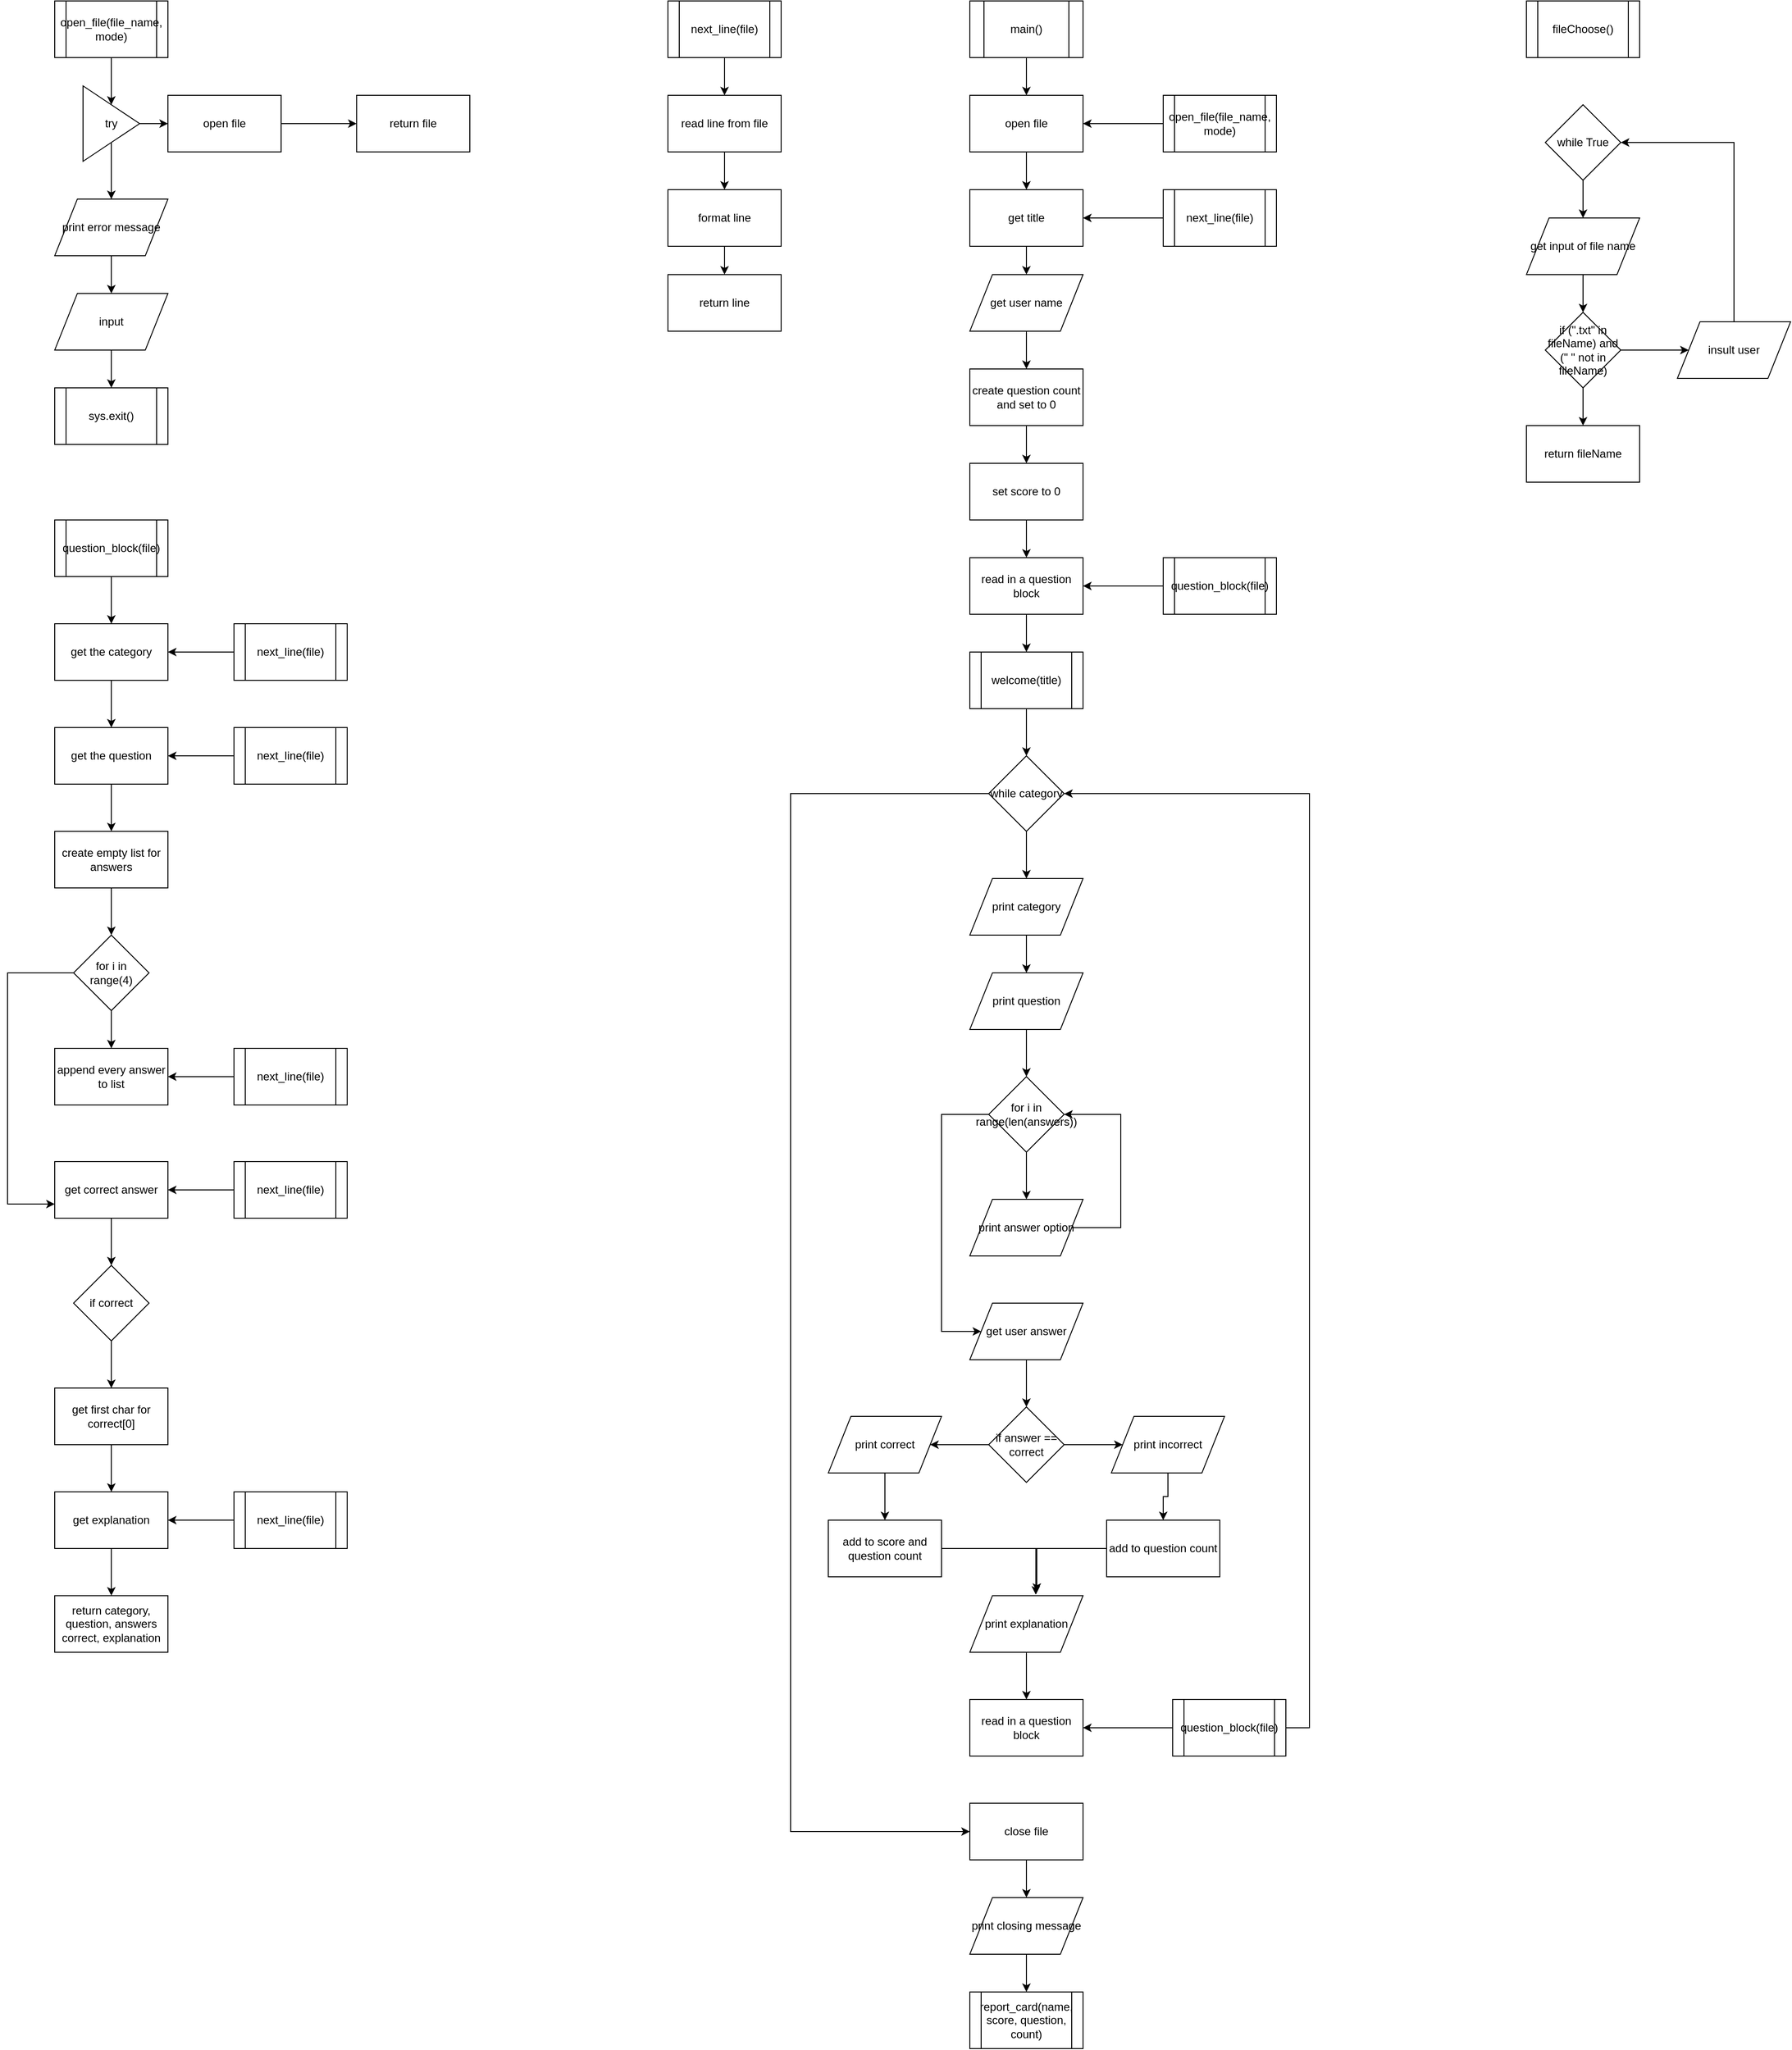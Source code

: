 <mxfile version="11.1.4" type="device"><diagram id="YWIgd0XCycxzVZSlgE9_" name="Page-1"><mxGraphModel dx="1662" dy="824" grid="1" gridSize="10" guides="1" tooltips="1" connect="1" arrows="1" fold="1" page="1" pageScale="1" pageWidth="850" pageHeight="1100" math="0" shadow="0"><root><mxCell id="0"/><mxCell id="1" parent="0"/><mxCell id="66_MxA1El6vl7MiI53ng-3" value="" style="edgeStyle=orthogonalEdgeStyle;rounded=0;orthogonalLoop=1;jettySize=auto;html=1;" parent="1" source="66_MxA1El6vl7MiI53ng-1" target="66_MxA1El6vl7MiI53ng-2" edge="1"><mxGeometry relative="1" as="geometry"/></mxCell><mxCell id="66_MxA1El6vl7MiI53ng-1" value="open_file(file_name, mode)" style="shape=process;whiteSpace=wrap;html=1;backgroundOutline=1;" parent="1" vertex="1"><mxGeometry x="100" y="100" width="120" height="60" as="geometry"/></mxCell><mxCell id="66_MxA1El6vl7MiI53ng-5" value="" style="edgeStyle=orthogonalEdgeStyle;rounded=0;orthogonalLoop=1;jettySize=auto;html=1;" parent="1" source="66_MxA1El6vl7MiI53ng-2" target="66_MxA1El6vl7MiI53ng-4" edge="1"><mxGeometry relative="1" as="geometry"/></mxCell><mxCell id="66_MxA1El6vl7MiI53ng-11" value="" style="edgeStyle=orthogonalEdgeStyle;rounded=0;orthogonalLoop=1;jettySize=auto;html=1;" parent="1" source="66_MxA1El6vl7MiI53ng-2" target="66_MxA1El6vl7MiI53ng-10" edge="1"><mxGeometry relative="1" as="geometry"/></mxCell><mxCell id="66_MxA1El6vl7MiI53ng-2" value="try&lt;br&gt;" style="triangle;whiteSpace=wrap;html=1;" parent="1" vertex="1"><mxGeometry x="130" y="190" width="60" height="80" as="geometry"/></mxCell><mxCell id="66_MxA1El6vl7MiI53ng-7" value="" style="edgeStyle=orthogonalEdgeStyle;rounded=0;orthogonalLoop=1;jettySize=auto;html=1;" parent="1" source="66_MxA1El6vl7MiI53ng-4" target="66_MxA1El6vl7MiI53ng-6" edge="1"><mxGeometry relative="1" as="geometry"/></mxCell><mxCell id="66_MxA1El6vl7MiI53ng-4" value="print error message" style="shape=parallelogram;perimeter=parallelogramPerimeter;whiteSpace=wrap;html=1;" parent="1" vertex="1"><mxGeometry x="100" y="310" width="120" height="60" as="geometry"/></mxCell><mxCell id="66_MxA1El6vl7MiI53ng-9" value="" style="edgeStyle=orthogonalEdgeStyle;rounded=0;orthogonalLoop=1;jettySize=auto;html=1;" parent="1" source="66_MxA1El6vl7MiI53ng-6" target="66_MxA1El6vl7MiI53ng-8" edge="1"><mxGeometry relative="1" as="geometry"/></mxCell><mxCell id="66_MxA1El6vl7MiI53ng-6" value="input" style="shape=parallelogram;perimeter=parallelogramPerimeter;whiteSpace=wrap;html=1;" parent="1" vertex="1"><mxGeometry x="100" y="410" width="120" height="60" as="geometry"/></mxCell><mxCell id="66_MxA1El6vl7MiI53ng-8" value="sys.exit()" style="shape=process;whiteSpace=wrap;html=1;backgroundOutline=1;" parent="1" vertex="1"><mxGeometry x="100" y="510" width="120" height="60" as="geometry"/></mxCell><mxCell id="66_MxA1El6vl7MiI53ng-13" value="" style="edgeStyle=orthogonalEdgeStyle;rounded=0;orthogonalLoop=1;jettySize=auto;html=1;" parent="1" source="66_MxA1El6vl7MiI53ng-10" target="66_MxA1El6vl7MiI53ng-12" edge="1"><mxGeometry relative="1" as="geometry"/></mxCell><mxCell id="66_MxA1El6vl7MiI53ng-10" value="open file" style="rounded=0;whiteSpace=wrap;html=1;" parent="1" vertex="1"><mxGeometry x="220" y="200" width="120" height="60" as="geometry"/></mxCell><mxCell id="66_MxA1El6vl7MiI53ng-12" value="return file" style="rounded=0;whiteSpace=wrap;html=1;" parent="1" vertex="1"><mxGeometry x="420" y="200" width="120" height="60" as="geometry"/></mxCell><mxCell id="66_MxA1El6vl7MiI53ng-24" value="" style="edgeStyle=orthogonalEdgeStyle;rounded=0;orthogonalLoop=1;jettySize=auto;html=1;" parent="1" source="66_MxA1El6vl7MiI53ng-14" target="66_MxA1El6vl7MiI53ng-23" edge="1"><mxGeometry relative="1" as="geometry"/></mxCell><mxCell id="66_MxA1El6vl7MiI53ng-14" value="next_line(file)" style="shape=process;whiteSpace=wrap;html=1;backgroundOutline=1;" parent="1" vertex="1"><mxGeometry x="750" y="100" width="120" height="60" as="geometry"/></mxCell><mxCell id="66_MxA1El6vl7MiI53ng-27" value="" style="edgeStyle=orthogonalEdgeStyle;rounded=0;orthogonalLoop=1;jettySize=auto;html=1;" parent="1" source="66_MxA1El6vl7MiI53ng-23" target="66_MxA1El6vl7MiI53ng-26" edge="1"><mxGeometry relative="1" as="geometry"/></mxCell><mxCell id="66_MxA1El6vl7MiI53ng-23" value="read line from file" style="rounded=0;whiteSpace=wrap;html=1;" parent="1" vertex="1"><mxGeometry x="750" y="200" width="120" height="60" as="geometry"/></mxCell><mxCell id="66_MxA1El6vl7MiI53ng-29" value="" style="edgeStyle=orthogonalEdgeStyle;rounded=0;orthogonalLoop=1;jettySize=auto;html=1;" parent="1" source="66_MxA1El6vl7MiI53ng-26" target="66_MxA1El6vl7MiI53ng-28" edge="1"><mxGeometry relative="1" as="geometry"/></mxCell><mxCell id="66_MxA1El6vl7MiI53ng-26" value="format line" style="rounded=0;whiteSpace=wrap;html=1;" parent="1" vertex="1"><mxGeometry x="750" y="300" width="120" height="60" as="geometry"/></mxCell><mxCell id="66_MxA1El6vl7MiI53ng-28" value="return line" style="rounded=0;whiteSpace=wrap;html=1;" parent="1" vertex="1"><mxGeometry x="750" y="390" width="120" height="60" as="geometry"/></mxCell><mxCell id="66_MxA1El6vl7MiI53ng-32" value="" style="edgeStyle=orthogonalEdgeStyle;rounded=0;orthogonalLoop=1;jettySize=auto;html=1;" parent="1" source="66_MxA1El6vl7MiI53ng-30" target="66_MxA1El6vl7MiI53ng-31" edge="1"><mxGeometry relative="1" as="geometry"/></mxCell><mxCell id="66_MxA1El6vl7MiI53ng-30" value="question_block(file)" style="shape=process;whiteSpace=wrap;html=1;backgroundOutline=1;" parent="1" vertex="1"><mxGeometry x="100" y="650" width="120" height="60" as="geometry"/></mxCell><mxCell id="66_MxA1El6vl7MiI53ng-36" value="" style="edgeStyle=orthogonalEdgeStyle;rounded=0;orthogonalLoop=1;jettySize=auto;html=1;" parent="1" source="66_MxA1El6vl7MiI53ng-31" target="66_MxA1El6vl7MiI53ng-35" edge="1"><mxGeometry relative="1" as="geometry"/></mxCell><mxCell id="66_MxA1El6vl7MiI53ng-31" value="get the category" style="rounded=0;whiteSpace=wrap;html=1;" parent="1" vertex="1"><mxGeometry x="100" y="760" width="120" height="60" as="geometry"/></mxCell><mxCell id="66_MxA1El6vl7MiI53ng-34" value="" style="edgeStyle=orthogonalEdgeStyle;rounded=0;orthogonalLoop=1;jettySize=auto;html=1;" parent="1" source="66_MxA1El6vl7MiI53ng-33" target="66_MxA1El6vl7MiI53ng-31" edge="1"><mxGeometry relative="1" as="geometry"/></mxCell><mxCell id="66_MxA1El6vl7MiI53ng-33" value="next_line(file)" style="shape=process;whiteSpace=wrap;html=1;backgroundOutline=1;" parent="1" vertex="1"><mxGeometry x="290" y="760" width="120" height="60" as="geometry"/></mxCell><mxCell id="66_MxA1El6vl7MiI53ng-40" value="" style="edgeStyle=orthogonalEdgeStyle;rounded=0;orthogonalLoop=1;jettySize=auto;html=1;" parent="1" source="66_MxA1El6vl7MiI53ng-35" target="66_MxA1El6vl7MiI53ng-39" edge="1"><mxGeometry relative="1" as="geometry"/></mxCell><mxCell id="66_MxA1El6vl7MiI53ng-35" value="get the question" style="rounded=0;whiteSpace=wrap;html=1;" parent="1" vertex="1"><mxGeometry x="100" y="870" width="120" height="60" as="geometry"/></mxCell><mxCell id="66_MxA1El6vl7MiI53ng-38" value="" style="edgeStyle=orthogonalEdgeStyle;rounded=0;orthogonalLoop=1;jettySize=auto;html=1;" parent="1" source="66_MxA1El6vl7MiI53ng-37" target="66_MxA1El6vl7MiI53ng-35" edge="1"><mxGeometry relative="1" as="geometry"/></mxCell><mxCell id="66_MxA1El6vl7MiI53ng-37" value="next_line(file)" style="shape=process;whiteSpace=wrap;html=1;backgroundOutline=1;" parent="1" vertex="1"><mxGeometry x="290" y="870" width="120" height="60" as="geometry"/></mxCell><mxCell id="66_MxA1El6vl7MiI53ng-42" value="" style="edgeStyle=orthogonalEdgeStyle;rounded=0;orthogonalLoop=1;jettySize=auto;html=1;" parent="1" source="66_MxA1El6vl7MiI53ng-39" target="66_MxA1El6vl7MiI53ng-41" edge="1"><mxGeometry relative="1" as="geometry"/></mxCell><mxCell id="66_MxA1El6vl7MiI53ng-39" value="create empty list for answers" style="rounded=0;whiteSpace=wrap;html=1;" parent="1" vertex="1"><mxGeometry x="100" y="980" width="120" height="60" as="geometry"/></mxCell><mxCell id="66_MxA1El6vl7MiI53ng-44" value="" style="edgeStyle=orthogonalEdgeStyle;rounded=0;orthogonalLoop=1;jettySize=auto;html=1;" parent="1" source="66_MxA1El6vl7MiI53ng-41" target="66_MxA1El6vl7MiI53ng-43" edge="1"><mxGeometry relative="1" as="geometry"/></mxCell><mxCell id="66_MxA1El6vl7MiI53ng-49" value="" style="edgeStyle=orthogonalEdgeStyle;rounded=0;orthogonalLoop=1;jettySize=auto;html=1;entryX=0;entryY=0.75;entryDx=0;entryDy=0;" parent="1" source="66_MxA1El6vl7MiI53ng-41" target="66_MxA1El6vl7MiI53ng-47" edge="1"><mxGeometry relative="1" as="geometry"><mxPoint x="40" y="1130" as="targetPoint"/><Array as="points"><mxPoint x="50" y="1130"/><mxPoint x="50" y="1375"/></Array></mxGeometry></mxCell><mxCell id="66_MxA1El6vl7MiI53ng-41" value="for i in range(4)" style="rhombus;whiteSpace=wrap;html=1;" parent="1" vertex="1"><mxGeometry x="120" y="1090" width="80" height="80" as="geometry"/></mxCell><mxCell id="66_MxA1El6vl7MiI53ng-43" value="append every answer to list" style="rounded=0;whiteSpace=wrap;html=1;" parent="1" vertex="1"><mxGeometry x="100" y="1210" width="120" height="60" as="geometry"/></mxCell><mxCell id="66_MxA1El6vl7MiI53ng-46" value="" style="edgeStyle=orthogonalEdgeStyle;rounded=0;orthogonalLoop=1;jettySize=auto;html=1;" parent="1" source="66_MxA1El6vl7MiI53ng-45" target="66_MxA1El6vl7MiI53ng-43" edge="1"><mxGeometry relative="1" as="geometry"/></mxCell><mxCell id="66_MxA1El6vl7MiI53ng-45" value="next_line(file)" style="shape=process;whiteSpace=wrap;html=1;backgroundOutline=1;" parent="1" vertex="1"><mxGeometry x="290" y="1210" width="120" height="60" as="geometry"/></mxCell><mxCell id="66_MxA1El6vl7MiI53ng-53" value="" style="edgeStyle=orthogonalEdgeStyle;rounded=0;orthogonalLoop=1;jettySize=auto;html=1;" parent="1" source="66_MxA1El6vl7MiI53ng-47" target="66_MxA1El6vl7MiI53ng-52" edge="1"><mxGeometry relative="1" as="geometry"/></mxCell><mxCell id="66_MxA1El6vl7MiI53ng-47" value="get correct answer" style="rounded=0;whiteSpace=wrap;html=1;" parent="1" vertex="1"><mxGeometry x="100" y="1330" width="120" height="60" as="geometry"/></mxCell><mxCell id="66_MxA1El6vl7MiI53ng-51" value="" style="edgeStyle=orthogonalEdgeStyle;rounded=0;orthogonalLoop=1;jettySize=auto;html=1;" parent="1" source="66_MxA1El6vl7MiI53ng-50" target="66_MxA1El6vl7MiI53ng-47" edge="1"><mxGeometry relative="1" as="geometry"/></mxCell><mxCell id="66_MxA1El6vl7MiI53ng-50" value="next_line(file)" style="shape=process;whiteSpace=wrap;html=1;backgroundOutline=1;" parent="1" vertex="1"><mxGeometry x="290" y="1330" width="120" height="60" as="geometry"/></mxCell><mxCell id="66_MxA1El6vl7MiI53ng-55" value="" style="edgeStyle=orthogonalEdgeStyle;rounded=0;orthogonalLoop=1;jettySize=auto;html=1;" parent="1" source="66_MxA1El6vl7MiI53ng-52" target="66_MxA1El6vl7MiI53ng-54" edge="1"><mxGeometry relative="1" as="geometry"/></mxCell><mxCell id="66_MxA1El6vl7MiI53ng-52" value="if correct" style="rhombus;whiteSpace=wrap;html=1;" parent="1" vertex="1"><mxGeometry x="120" y="1440" width="80" height="80" as="geometry"/></mxCell><mxCell id="66_MxA1El6vl7MiI53ng-57" value="" style="edgeStyle=orthogonalEdgeStyle;rounded=0;orthogonalLoop=1;jettySize=auto;html=1;" parent="1" source="66_MxA1El6vl7MiI53ng-54" target="66_MxA1El6vl7MiI53ng-56" edge="1"><mxGeometry relative="1" as="geometry"/></mxCell><mxCell id="66_MxA1El6vl7MiI53ng-54" value="get first char for correct[0]" style="rounded=0;whiteSpace=wrap;html=1;" parent="1" vertex="1"><mxGeometry x="100" y="1570" width="120" height="60" as="geometry"/></mxCell><mxCell id="66_MxA1El6vl7MiI53ng-61" value="" style="edgeStyle=orthogonalEdgeStyle;rounded=0;orthogonalLoop=1;jettySize=auto;html=1;" parent="1" source="66_MxA1El6vl7MiI53ng-56" target="66_MxA1El6vl7MiI53ng-60" edge="1"><mxGeometry relative="1" as="geometry"/></mxCell><mxCell id="66_MxA1El6vl7MiI53ng-56" value="get explanation" style="rounded=0;whiteSpace=wrap;html=1;" parent="1" vertex="1"><mxGeometry x="100" y="1680" width="120" height="60" as="geometry"/></mxCell><mxCell id="66_MxA1El6vl7MiI53ng-60" value="return category, question, answers correct, explanation" style="rounded=0;whiteSpace=wrap;html=1;" parent="1" vertex="1"><mxGeometry x="100" y="1790" width="120" height="60" as="geometry"/></mxCell><mxCell id="66_MxA1El6vl7MiI53ng-59" value="" style="edgeStyle=orthogonalEdgeStyle;rounded=0;orthogonalLoop=1;jettySize=auto;html=1;" parent="1" source="66_MxA1El6vl7MiI53ng-58" target="66_MxA1El6vl7MiI53ng-56" edge="1"><mxGeometry relative="1" as="geometry"/></mxCell><mxCell id="66_MxA1El6vl7MiI53ng-58" value="next_line(file)" style="shape=process;whiteSpace=wrap;html=1;backgroundOutline=1;" parent="1" vertex="1"><mxGeometry x="290" y="1680" width="120" height="60" as="geometry"/></mxCell><mxCell id="lKo_ybom0pzeBKYIbM5d-6" value="" style="edgeStyle=orthogonalEdgeStyle;rounded=0;orthogonalLoop=1;jettySize=auto;html=1;" edge="1" parent="1" source="lKo_ybom0pzeBKYIbM5d-1" target="lKo_ybom0pzeBKYIbM5d-2"><mxGeometry relative="1" as="geometry"/></mxCell><mxCell id="lKo_ybom0pzeBKYIbM5d-1" value="main()" style="shape=process;whiteSpace=wrap;html=1;backgroundOutline=1;size=0.125;" vertex="1" parent="1"><mxGeometry x="1070" y="100" width="120" height="60" as="geometry"/></mxCell><mxCell id="lKo_ybom0pzeBKYIbM5d-8" value="" style="edgeStyle=orthogonalEdgeStyle;rounded=0;orthogonalLoop=1;jettySize=auto;html=1;" edge="1" parent="1" source="lKo_ybom0pzeBKYIbM5d-2" target="lKo_ybom0pzeBKYIbM5d-7"><mxGeometry relative="1" as="geometry"/></mxCell><mxCell id="lKo_ybom0pzeBKYIbM5d-2" value="open file" style="rounded=0;whiteSpace=wrap;html=1;" vertex="1" parent="1"><mxGeometry x="1070" y="200" width="120" height="60" as="geometry"/></mxCell><mxCell id="lKo_ybom0pzeBKYIbM5d-13" value="" style="edgeStyle=orthogonalEdgeStyle;rounded=0;orthogonalLoop=1;jettySize=auto;html=1;" edge="1" parent="1" source="lKo_ybom0pzeBKYIbM5d-7" target="lKo_ybom0pzeBKYIbM5d-12"><mxGeometry relative="1" as="geometry"/></mxCell><mxCell id="lKo_ybom0pzeBKYIbM5d-7" value="get title" style="rounded=0;whiteSpace=wrap;html=1;" vertex="1" parent="1"><mxGeometry x="1070" y="300" width="120" height="60" as="geometry"/></mxCell><mxCell id="lKo_ybom0pzeBKYIbM5d-5" value="" style="edgeStyle=orthogonalEdgeStyle;rounded=0;orthogonalLoop=1;jettySize=auto;html=1;" edge="1" parent="1" source="lKo_ybom0pzeBKYIbM5d-3"><mxGeometry relative="1" as="geometry"><mxPoint x="1190" y="230" as="targetPoint"/></mxGeometry></mxCell><mxCell id="lKo_ybom0pzeBKYIbM5d-3" value="open_file(file_name, mode)" style="shape=process;whiteSpace=wrap;html=1;backgroundOutline=1;" vertex="1" parent="1"><mxGeometry x="1275" y="200" width="120" height="60" as="geometry"/></mxCell><mxCell id="lKo_ybom0pzeBKYIbM5d-11" value="" style="edgeStyle=orthogonalEdgeStyle;rounded=0;orthogonalLoop=1;jettySize=auto;html=1;entryX=1;entryY=0.5;entryDx=0;entryDy=0;entryPerimeter=0;" edge="1" parent="1" source="lKo_ybom0pzeBKYIbM5d-9" target="lKo_ybom0pzeBKYIbM5d-7"><mxGeometry relative="1" as="geometry"><mxPoint x="1195" y="370" as="targetPoint"/></mxGeometry></mxCell><mxCell id="lKo_ybom0pzeBKYIbM5d-9" value="next_line(file)" style="shape=process;whiteSpace=wrap;html=1;backgroundOutline=1;" vertex="1" parent="1"><mxGeometry x="1275" y="300" width="120" height="60" as="geometry"/></mxCell><mxCell id="lKo_ybom0pzeBKYIbM5d-15" value="" style="edgeStyle=orthogonalEdgeStyle;rounded=0;orthogonalLoop=1;jettySize=auto;html=1;" edge="1" parent="1" source="lKo_ybom0pzeBKYIbM5d-12" target="lKo_ybom0pzeBKYIbM5d-14"><mxGeometry relative="1" as="geometry"/></mxCell><mxCell id="lKo_ybom0pzeBKYIbM5d-12" value="get user name" style="shape=parallelogram;perimeter=parallelogramPerimeter;whiteSpace=wrap;html=1;" vertex="1" parent="1"><mxGeometry x="1070" y="390" width="120" height="60" as="geometry"/></mxCell><mxCell id="lKo_ybom0pzeBKYIbM5d-17" value="" style="edgeStyle=orthogonalEdgeStyle;rounded=0;orthogonalLoop=1;jettySize=auto;html=1;" edge="1" parent="1" source="lKo_ybom0pzeBKYIbM5d-14" target="lKo_ybom0pzeBKYIbM5d-16"><mxGeometry relative="1" as="geometry"/></mxCell><mxCell id="lKo_ybom0pzeBKYIbM5d-14" value="create question count and set to 0" style="rounded=0;whiteSpace=wrap;html=1;" vertex="1" parent="1"><mxGeometry x="1070" y="490" width="120" height="60" as="geometry"/></mxCell><mxCell id="lKo_ybom0pzeBKYIbM5d-19" value="" style="edgeStyle=orthogonalEdgeStyle;rounded=0;orthogonalLoop=1;jettySize=auto;html=1;" edge="1" parent="1" source="lKo_ybom0pzeBKYIbM5d-16" target="lKo_ybom0pzeBKYIbM5d-18"><mxGeometry relative="1" as="geometry"/></mxCell><mxCell id="lKo_ybom0pzeBKYIbM5d-16" value="set score to 0" style="rounded=0;whiteSpace=wrap;html=1;" vertex="1" parent="1"><mxGeometry x="1070" y="590" width="120" height="60" as="geometry"/></mxCell><mxCell id="lKo_ybom0pzeBKYIbM5d-24" value="" style="edgeStyle=orthogonalEdgeStyle;rounded=0;orthogonalLoop=1;jettySize=auto;html=1;" edge="1" parent="1" source="lKo_ybom0pzeBKYIbM5d-18" target="lKo_ybom0pzeBKYIbM5d-23"><mxGeometry relative="1" as="geometry"/></mxCell><mxCell id="lKo_ybom0pzeBKYIbM5d-18" value="read in a question block" style="rounded=0;whiteSpace=wrap;html=1;" vertex="1" parent="1"><mxGeometry x="1070" y="690" width="120" height="60" as="geometry"/></mxCell><mxCell id="lKo_ybom0pzeBKYIbM5d-22" value="" style="edgeStyle=orthogonalEdgeStyle;rounded=0;orthogonalLoop=1;jettySize=auto;html=1;entryX=1;entryY=0.5;entryDx=0;entryDy=0;" edge="1" parent="1" source="lKo_ybom0pzeBKYIbM5d-20" target="lKo_ybom0pzeBKYIbM5d-18"><mxGeometry relative="1" as="geometry"><mxPoint x="1195" y="730" as="targetPoint"/></mxGeometry></mxCell><mxCell id="lKo_ybom0pzeBKYIbM5d-20" value="question_block(file)" style="shape=process;whiteSpace=wrap;html=1;backgroundOutline=1;" vertex="1" parent="1"><mxGeometry x="1275" y="690" width="120" height="60" as="geometry"/></mxCell><mxCell id="lKo_ybom0pzeBKYIbM5d-26" value="" style="edgeStyle=orthogonalEdgeStyle;rounded=0;orthogonalLoop=1;jettySize=auto;html=1;" edge="1" parent="1" source="lKo_ybom0pzeBKYIbM5d-23" target="lKo_ybom0pzeBKYIbM5d-25"><mxGeometry relative="1" as="geometry"/></mxCell><mxCell id="lKo_ybom0pzeBKYIbM5d-23" value="welcome(title)" style="shape=process;whiteSpace=wrap;html=1;backgroundOutline=1;" vertex="1" parent="1"><mxGeometry x="1070" y="790" width="120" height="60" as="geometry"/></mxCell><mxCell id="lKo_ybom0pzeBKYIbM5d-28" value="" style="edgeStyle=orthogonalEdgeStyle;rounded=0;orthogonalLoop=1;jettySize=auto;html=1;" edge="1" parent="1" source="lKo_ybom0pzeBKYIbM5d-25" target="lKo_ybom0pzeBKYIbM5d-27"><mxGeometry relative="1" as="geometry"/></mxCell><mxCell id="lKo_ybom0pzeBKYIbM5d-67" value="" style="edgeStyle=orthogonalEdgeStyle;rounded=0;orthogonalLoop=1;jettySize=auto;html=1;entryX=0;entryY=0.5;entryDx=0;entryDy=0;" edge="1" parent="1" source="lKo_ybom0pzeBKYIbM5d-25" target="lKo_ybom0pzeBKYIbM5d-65"><mxGeometry relative="1" as="geometry"><mxPoint x="1010" y="940" as="targetPoint"/><Array as="points"><mxPoint x="880" y="940"/><mxPoint x="880" y="2040"/></Array></mxGeometry></mxCell><mxCell id="lKo_ybom0pzeBKYIbM5d-25" value="while category" style="rhombus;whiteSpace=wrap;html=1;" vertex="1" parent="1"><mxGeometry x="1090" y="900" width="80" height="80" as="geometry"/></mxCell><mxCell id="lKo_ybom0pzeBKYIbM5d-30" value="" style="edgeStyle=orthogonalEdgeStyle;rounded=0;orthogonalLoop=1;jettySize=auto;html=1;" edge="1" parent="1" source="lKo_ybom0pzeBKYIbM5d-27" target="lKo_ybom0pzeBKYIbM5d-29"><mxGeometry relative="1" as="geometry"/></mxCell><mxCell id="lKo_ybom0pzeBKYIbM5d-27" value="print category" style="shape=parallelogram;perimeter=parallelogramPerimeter;whiteSpace=wrap;html=1;" vertex="1" parent="1"><mxGeometry x="1070" y="1030" width="120" height="60" as="geometry"/></mxCell><mxCell id="lKo_ybom0pzeBKYIbM5d-32" value="" style="edgeStyle=orthogonalEdgeStyle;rounded=0;orthogonalLoop=1;jettySize=auto;html=1;" edge="1" parent="1" source="lKo_ybom0pzeBKYIbM5d-29" target="lKo_ybom0pzeBKYIbM5d-31"><mxGeometry relative="1" as="geometry"/></mxCell><mxCell id="lKo_ybom0pzeBKYIbM5d-29" value="print question" style="shape=parallelogram;perimeter=parallelogramPerimeter;whiteSpace=wrap;html=1;" vertex="1" parent="1"><mxGeometry x="1070" y="1130" width="120" height="60" as="geometry"/></mxCell><mxCell id="lKo_ybom0pzeBKYIbM5d-34" value="" style="edgeStyle=orthogonalEdgeStyle;rounded=0;orthogonalLoop=1;jettySize=auto;html=1;" edge="1" parent="1" source="lKo_ybom0pzeBKYIbM5d-31" target="lKo_ybom0pzeBKYIbM5d-33"><mxGeometry relative="1" as="geometry"/></mxCell><mxCell id="lKo_ybom0pzeBKYIbM5d-40" value="" style="edgeStyle=orthogonalEdgeStyle;rounded=0;orthogonalLoop=1;jettySize=auto;html=1;entryX=1;entryY=0.5;entryDx=0;entryDy=0;" edge="1" parent="1" source="lKo_ybom0pzeBKYIbM5d-31" target="lKo_ybom0pzeBKYIbM5d-37"><mxGeometry relative="1" as="geometry"><mxPoint x="1010" y="1280" as="targetPoint"/><Array as="points"><mxPoint x="1040" y="1280"/><mxPoint x="1040" y="1510"/></Array></mxGeometry></mxCell><mxCell id="lKo_ybom0pzeBKYIbM5d-31" value="for i in range(len(answers))" style="rhombus;whiteSpace=wrap;html=1;" vertex="1" parent="1"><mxGeometry x="1090" y="1240" width="80" height="80" as="geometry"/></mxCell><mxCell id="lKo_ybom0pzeBKYIbM5d-36" value="" style="edgeStyle=orthogonalEdgeStyle;rounded=0;orthogonalLoop=1;jettySize=auto;html=1;entryX=1;entryY=0.5;entryDx=0;entryDy=0;" edge="1" parent="1" source="lKo_ybom0pzeBKYIbM5d-33" target="lKo_ybom0pzeBKYIbM5d-31"><mxGeometry relative="1" as="geometry"><mxPoint x="1282" y="1400" as="targetPoint"/><Array as="points"><mxPoint x="1230" y="1400"/><mxPoint x="1230" y="1280"/></Array></mxGeometry></mxCell><mxCell id="lKo_ybom0pzeBKYIbM5d-33" value="print answer option" style="shape=parallelogram;perimeter=parallelogramPerimeter;whiteSpace=wrap;html=1;" vertex="1" parent="1"><mxGeometry x="1070" y="1370" width="120" height="60" as="geometry"/></mxCell><mxCell id="lKo_ybom0pzeBKYIbM5d-45" value="" style="edgeStyle=orthogonalEdgeStyle;rounded=0;orthogonalLoop=1;jettySize=auto;html=1;" edge="1" parent="1" source="lKo_ybom0pzeBKYIbM5d-37" target="lKo_ybom0pzeBKYIbM5d-44"><mxGeometry relative="1" as="geometry"/></mxCell><mxCell id="lKo_ybom0pzeBKYIbM5d-37" value="get user answer" style="shape=parallelogram;perimeter=parallelogramPerimeter;whiteSpace=wrap;html=1;direction=west;" vertex="1" parent="1"><mxGeometry x="1070" y="1480" width="120" height="60" as="geometry"/></mxCell><mxCell id="lKo_ybom0pzeBKYIbM5d-47" value="" style="edgeStyle=orthogonalEdgeStyle;rounded=0;orthogonalLoop=1;jettySize=auto;html=1;" edge="1" parent="1" source="lKo_ybom0pzeBKYIbM5d-44" target="lKo_ybom0pzeBKYIbM5d-46"><mxGeometry relative="1" as="geometry"/></mxCell><mxCell id="lKo_ybom0pzeBKYIbM5d-49" value="" style="edgeStyle=orthogonalEdgeStyle;rounded=0;orthogonalLoop=1;jettySize=auto;html=1;" edge="1" parent="1" source="lKo_ybom0pzeBKYIbM5d-44" target="lKo_ybom0pzeBKYIbM5d-48"><mxGeometry relative="1" as="geometry"/></mxCell><mxCell id="lKo_ybom0pzeBKYIbM5d-44" value="if answer == correct" style="rhombus;whiteSpace=wrap;html=1;" vertex="1" parent="1"><mxGeometry x="1090" y="1590" width="80" height="80" as="geometry"/></mxCell><mxCell id="lKo_ybom0pzeBKYIbM5d-51" value="" style="edgeStyle=orthogonalEdgeStyle;rounded=0;orthogonalLoop=1;jettySize=auto;html=1;" edge="1" parent="1" source="lKo_ybom0pzeBKYIbM5d-46" target="lKo_ybom0pzeBKYIbM5d-50"><mxGeometry relative="1" as="geometry"/></mxCell><mxCell id="lKo_ybom0pzeBKYIbM5d-46" value="print correct" style="shape=parallelogram;perimeter=parallelogramPerimeter;whiteSpace=wrap;html=1;" vertex="1" parent="1"><mxGeometry x="920" y="1600" width="120" height="60" as="geometry"/></mxCell><mxCell id="lKo_ybom0pzeBKYIbM5d-53" value="" style="edgeStyle=orthogonalEdgeStyle;rounded=0;orthogonalLoop=1;jettySize=auto;html=1;" edge="1" parent="1" source="lKo_ybom0pzeBKYIbM5d-48" target="lKo_ybom0pzeBKYIbM5d-52"><mxGeometry relative="1" as="geometry"/></mxCell><mxCell id="lKo_ybom0pzeBKYIbM5d-48" value="print incorrect" style="shape=parallelogram;perimeter=parallelogramPerimeter;whiteSpace=wrap;html=1;" vertex="1" parent="1"><mxGeometry x="1220" y="1600" width="120" height="60" as="geometry"/></mxCell><mxCell id="lKo_ybom0pzeBKYIbM5d-56" value="" style="edgeStyle=orthogonalEdgeStyle;rounded=0;orthogonalLoop=1;jettySize=auto;html=1;entryX=0.592;entryY=-0.067;entryDx=0;entryDy=0;entryPerimeter=0;" edge="1" parent="1" source="lKo_ybom0pzeBKYIbM5d-50" target="lKo_ybom0pzeBKYIbM5d-54"><mxGeometry relative="1" as="geometry"><mxPoint x="1120" y="1740" as="targetPoint"/></mxGeometry></mxCell><mxCell id="lKo_ybom0pzeBKYIbM5d-50" value="add to score and question count" style="rounded=0;whiteSpace=wrap;html=1;" vertex="1" parent="1"><mxGeometry x="920" y="1710" width="120" height="60" as="geometry"/></mxCell><mxCell id="lKo_ybom0pzeBKYIbM5d-58" value="" style="edgeStyle=orthogonalEdgeStyle;rounded=0;orthogonalLoop=1;jettySize=auto;html=1;entryX=0.583;entryY=-0.017;entryDx=0;entryDy=0;entryPerimeter=0;" edge="1" parent="1" source="lKo_ybom0pzeBKYIbM5d-52" target="lKo_ybom0pzeBKYIbM5d-54"><mxGeometry relative="1" as="geometry"><mxPoint x="1135" y="1740" as="targetPoint"/></mxGeometry></mxCell><mxCell id="lKo_ybom0pzeBKYIbM5d-52" value="add to question count" style="rounded=0;whiteSpace=wrap;html=1;" vertex="1" parent="1"><mxGeometry x="1215" y="1710" width="120" height="60" as="geometry"/></mxCell><mxCell id="lKo_ybom0pzeBKYIbM5d-62" value="" style="edgeStyle=orthogonalEdgeStyle;rounded=0;orthogonalLoop=1;jettySize=auto;html=1;" edge="1" parent="1" source="lKo_ybom0pzeBKYIbM5d-54" target="lKo_ybom0pzeBKYIbM5d-59"><mxGeometry relative="1" as="geometry"/></mxCell><mxCell id="lKo_ybom0pzeBKYIbM5d-54" value="print explanation" style="shape=parallelogram;perimeter=parallelogramPerimeter;whiteSpace=wrap;html=1;" vertex="1" parent="1"><mxGeometry x="1070" y="1790" width="120" height="60" as="geometry"/></mxCell><mxCell id="lKo_ybom0pzeBKYIbM5d-59" value="read in a question block" style="rounded=0;whiteSpace=wrap;html=1;" vertex="1" parent="1"><mxGeometry x="1070" y="1900" width="120" height="60" as="geometry"/></mxCell><mxCell id="lKo_ybom0pzeBKYIbM5d-60" value="" style="edgeStyle=orthogonalEdgeStyle;rounded=0;orthogonalLoop=1;jettySize=auto;html=1;entryX=1;entryY=0.5;entryDx=0;entryDy=0;" edge="1" source="lKo_ybom0pzeBKYIbM5d-61" target="lKo_ybom0pzeBKYIbM5d-59" parent="1"><mxGeometry relative="1" as="geometry"><mxPoint x="1205" y="1940" as="targetPoint"/></mxGeometry></mxCell><mxCell id="lKo_ybom0pzeBKYIbM5d-64" value="" style="edgeStyle=orthogonalEdgeStyle;rounded=0;orthogonalLoop=1;jettySize=auto;html=1;" edge="1" parent="1" source="lKo_ybom0pzeBKYIbM5d-61"><mxGeometry relative="1" as="geometry"><mxPoint x="1170" y="940" as="targetPoint"/><Array as="points"><mxPoint x="1430" y="1930"/><mxPoint x="1430" y="940"/></Array></mxGeometry></mxCell><mxCell id="lKo_ybom0pzeBKYIbM5d-61" value="question_block(file)" style="shape=process;whiteSpace=wrap;html=1;backgroundOutline=1;" vertex="1" parent="1"><mxGeometry x="1285" y="1900" width="120" height="60" as="geometry"/></mxCell><mxCell id="lKo_ybom0pzeBKYIbM5d-69" value="" style="edgeStyle=orthogonalEdgeStyle;rounded=0;orthogonalLoop=1;jettySize=auto;html=1;" edge="1" parent="1" source="lKo_ybom0pzeBKYIbM5d-65" target="lKo_ybom0pzeBKYIbM5d-68"><mxGeometry relative="1" as="geometry"/></mxCell><mxCell id="lKo_ybom0pzeBKYIbM5d-65" value="close file" style="rounded=0;whiteSpace=wrap;html=1;" vertex="1" parent="1"><mxGeometry x="1070" y="2010" width="120" height="60" as="geometry"/></mxCell><mxCell id="lKo_ybom0pzeBKYIbM5d-71" value="" style="edgeStyle=orthogonalEdgeStyle;rounded=0;orthogonalLoop=1;jettySize=auto;html=1;" edge="1" parent="1" source="lKo_ybom0pzeBKYIbM5d-68" target="lKo_ybom0pzeBKYIbM5d-70"><mxGeometry relative="1" as="geometry"/></mxCell><mxCell id="lKo_ybom0pzeBKYIbM5d-68" value="print closing message" style="shape=parallelogram;perimeter=parallelogramPerimeter;whiteSpace=wrap;html=1;" vertex="1" parent="1"><mxGeometry x="1070" y="2110" width="120" height="60" as="geometry"/></mxCell><mxCell id="lKo_ybom0pzeBKYIbM5d-70" value="report_card(name, score, question, count)" style="shape=process;whiteSpace=wrap;html=1;backgroundOutline=1;" vertex="1" parent="1"><mxGeometry x="1070" y="2210" width="120" height="60" as="geometry"/></mxCell><mxCell id="lKo_ybom0pzeBKYIbM5d-72" value="fileChoose()" style="shape=process;whiteSpace=wrap;html=1;backgroundOutline=1;" vertex="1" parent="1"><mxGeometry x="1660" y="100" width="120" height="60" as="geometry"/></mxCell><mxCell id="lKo_ybom0pzeBKYIbM5d-76" value="" style="edgeStyle=orthogonalEdgeStyle;rounded=0;orthogonalLoop=1;jettySize=auto;html=1;" edge="1" parent="1" source="lKo_ybom0pzeBKYIbM5d-73" target="lKo_ybom0pzeBKYIbM5d-75"><mxGeometry relative="1" as="geometry"/></mxCell><mxCell id="lKo_ybom0pzeBKYIbM5d-73" value="while True" style="rhombus;whiteSpace=wrap;html=1;" vertex="1" parent="1"><mxGeometry x="1680" y="210" width="80" height="80" as="geometry"/></mxCell><mxCell id="lKo_ybom0pzeBKYIbM5d-78" value="" style="edgeStyle=orthogonalEdgeStyle;rounded=0;orthogonalLoop=1;jettySize=auto;html=1;" edge="1" parent="1" source="lKo_ybom0pzeBKYIbM5d-75" target="lKo_ybom0pzeBKYIbM5d-77"><mxGeometry relative="1" as="geometry"/></mxCell><mxCell id="lKo_ybom0pzeBKYIbM5d-75" value="get input of file name" style="shape=parallelogram;perimeter=parallelogramPerimeter;whiteSpace=wrap;html=1;" vertex="1" parent="1"><mxGeometry x="1660" y="330" width="120" height="60" as="geometry"/></mxCell><mxCell id="lKo_ybom0pzeBKYIbM5d-80" value="" style="edgeStyle=orthogonalEdgeStyle;rounded=0;orthogonalLoop=1;jettySize=auto;html=1;" edge="1" parent="1" source="lKo_ybom0pzeBKYIbM5d-77" target="lKo_ybom0pzeBKYIbM5d-79"><mxGeometry relative="1" as="geometry"/></mxCell><mxCell id="lKo_ybom0pzeBKYIbM5d-84" value="" style="edgeStyle=orthogonalEdgeStyle;rounded=0;orthogonalLoop=1;jettySize=auto;html=1;" edge="1" parent="1" source="lKo_ybom0pzeBKYIbM5d-77" target="lKo_ybom0pzeBKYIbM5d-83"><mxGeometry relative="1" as="geometry"/></mxCell><mxCell id="lKo_ybom0pzeBKYIbM5d-77" value="if (&quot;.txt&quot; in fileName) and (&quot; &quot; not in fileName)" style="rhombus;whiteSpace=wrap;html=1;" vertex="1" parent="1"><mxGeometry x="1680" y="430" width="80" height="80" as="geometry"/></mxCell><mxCell id="lKo_ybom0pzeBKYIbM5d-82" value="" style="edgeStyle=orthogonalEdgeStyle;rounded=0;orthogonalLoop=1;jettySize=auto;html=1;entryX=1;entryY=0.5;entryDx=0;entryDy=0;" edge="1" parent="1" source="lKo_ybom0pzeBKYIbM5d-79" target="lKo_ybom0pzeBKYIbM5d-73"><mxGeometry relative="1" as="geometry"><mxPoint x="1880" y="360" as="targetPoint"/><Array as="points"><mxPoint x="1880" y="250"/></Array></mxGeometry></mxCell><mxCell id="lKo_ybom0pzeBKYIbM5d-79" value="insult user" style="shape=parallelogram;perimeter=parallelogramPerimeter;whiteSpace=wrap;html=1;" vertex="1" parent="1"><mxGeometry x="1820" y="440" width="120" height="60" as="geometry"/></mxCell><mxCell id="lKo_ybom0pzeBKYIbM5d-83" value="return fileName" style="rounded=0;whiteSpace=wrap;html=1;" vertex="1" parent="1"><mxGeometry x="1660" y="550" width="120" height="60" as="geometry"/></mxCell></root></mxGraphModel></diagram></mxfile>